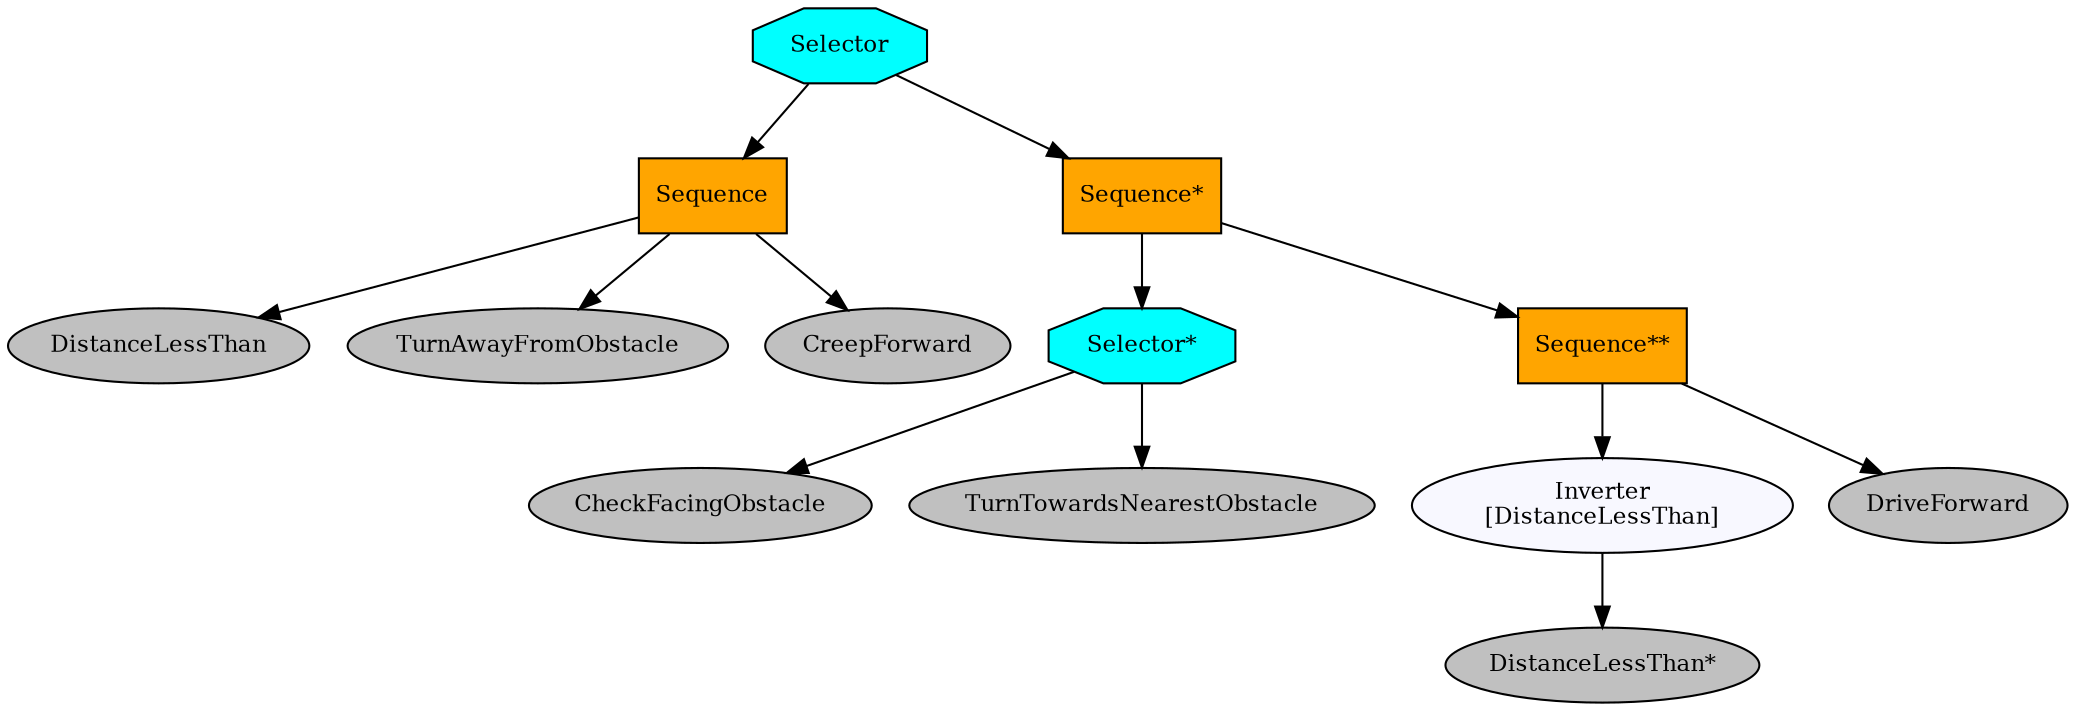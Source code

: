 digraph selector {
graph [fontname="times-roman"];
node [fontname="times-roman"];
edge [fontname="times-roman"];
Selector [fontcolor=black, shape=octagon, fontsize=11, style=filled, fillcolor=cyan];
Sequence [fontcolor=black, shape=box, fontsize=11, style=filled, fillcolor=orange];
Selector -> Sequence;
DistanceLessThan [fontcolor=black, shape=ellipse, fontsize=11, style=filled, fillcolor=gray];
Sequence -> DistanceLessThan;
TurnAwayFromObstacle [fontcolor=black, shape=ellipse, fontsize=11, style=filled, fillcolor=gray];
Sequence -> TurnAwayFromObstacle;
CreepForward [fontcolor=black, shape=ellipse, fontsize=11, style=filled, fillcolor=gray];
Sequence -> CreepForward;
"Sequence*" [fontcolor=black, shape=box, fontsize=11, style=filled, fillcolor=orange];
Selector -> "Sequence*";
"Selector*" [fontcolor=black, shape=octagon, fontsize=11, style=filled, fillcolor=cyan];
"Sequence*" -> "Selector*";
CheckFacingObstacle [fontcolor=black, shape=ellipse, fontsize=11, style=filled, fillcolor=gray];
"Selector*" -> CheckFacingObstacle;
TurnTowardsNearestObstacle [fontcolor=black, shape=ellipse, fontsize=11, style=filled, fillcolor=gray];
"Selector*" -> TurnTowardsNearestObstacle;
"Sequence**" [fontcolor=black, shape=box, fontsize=11, style=filled, fillcolor=orange];
"Sequence*" -> "Sequence**";
"Inverter\n[DistanceLessThan]" [fontcolor=black, shape=ellipse, fontsize=11, style=filled, fillcolor=ghostwhite];
"Sequence**" -> "Inverter\n[DistanceLessThan]";
"DistanceLessThan*" [fontcolor=black, shape=ellipse, fontsize=11, style=filled, fillcolor=gray];
"Inverter\n[DistanceLessThan]" -> "DistanceLessThan*";
DriveForward [fontcolor=black, shape=ellipse, fontsize=11, style=filled, fillcolor=gray];
"Sequence**" -> DriveForward;
}
